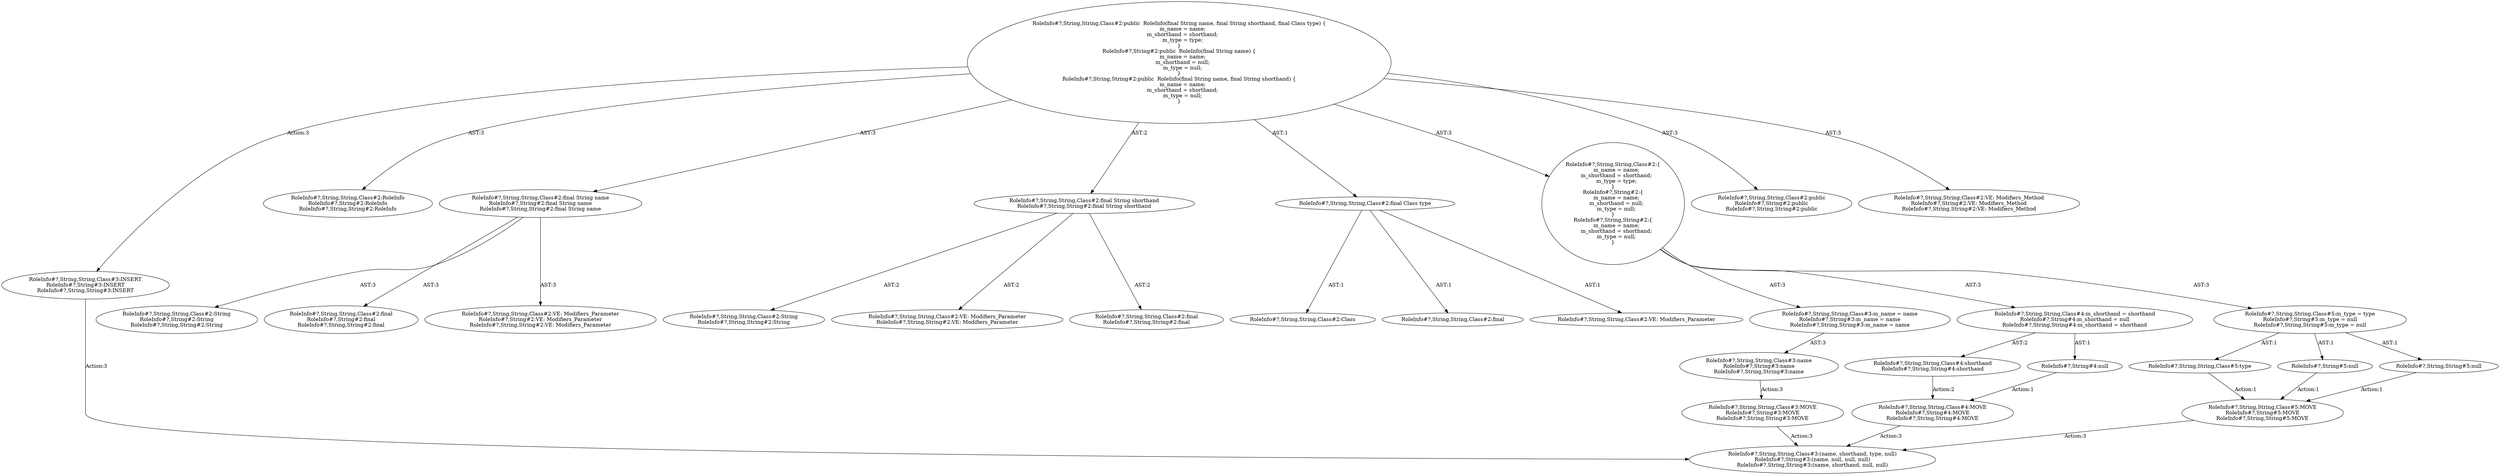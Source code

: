 digraph "Pattern" {
0 [label="RoleInfo#?,String,String,Class#3:INSERT
RoleInfo#?,String#3:INSERT
RoleInfo#?,String,String#3:INSERT" shape=ellipse]
1 [label="RoleInfo#?,String,String,Class#2:public  RoleInfo(final String name, final String shorthand, final Class type) \{
    m_name = name;
    m_shorthand = shorthand;
    m_type = type;
\}
RoleInfo#?,String#2:public  RoleInfo(final String name) \{
    m_name = name;
    m_shorthand = null;
    m_type = null;
\}
RoleInfo#?,String,String#2:public  RoleInfo(final String name, final String shorthand) \{
    m_name = name;
    m_shorthand = shorthand;
    m_type = null;
\}" shape=ellipse]
2 [label="RoleInfo#?,String,String,Class#2:RoleInfo
RoleInfo#?,String#2:RoleInfo
RoleInfo#?,String,String#2:RoleInfo" shape=ellipse]
3 [label="RoleInfo#?,String,String,Class#2:final String name
RoleInfo#?,String#2:final String name
RoleInfo#?,String,String#2:final String name" shape=ellipse]
4 [label="RoleInfo#?,String,String,Class#2:String
RoleInfo#?,String#2:String
RoleInfo#?,String,String#2:String" shape=ellipse]
5 [label="RoleInfo#?,String,String,Class#2:final
RoleInfo#?,String#2:final
RoleInfo#?,String,String#2:final" shape=ellipse]
6 [label="RoleInfo#?,String,String,Class#2:VE: Modifiers_Parameter
RoleInfo#?,String#2:VE: Modifiers_Parameter
RoleInfo#?,String,String#2:VE: Modifiers_Parameter" shape=ellipse]
7 [label="RoleInfo#?,String,String,Class#2:final String shorthand
RoleInfo#?,String,String#2:final String shorthand" shape=ellipse]
8 [label="RoleInfo#?,String,String,Class#2:String
RoleInfo#?,String,String#2:String" shape=ellipse]
9 [label="RoleInfo#?,String,String,Class#2:VE: Modifiers_Parameter
RoleInfo#?,String,String#2:VE: Modifiers_Parameter" shape=ellipse]
10 [label="RoleInfo#?,String,String,Class#2:final
RoleInfo#?,String,String#2:final" shape=ellipse]
11 [label="RoleInfo#?,String,String,Class#2:final Class type" shape=ellipse]
12 [label="RoleInfo#?,String,String,Class#2:Class" shape=ellipse]
13 [label="RoleInfo#?,String,String,Class#2:final" shape=ellipse]
14 [label="RoleInfo#?,String,String,Class#2:VE: Modifiers_Parameter" shape=ellipse]
15 [label="RoleInfo#?,String,String,Class#2:\{
    m_name = name;
    m_shorthand = shorthand;
    m_type = type;
\}
RoleInfo#?,String#2:\{
    m_name = name;
    m_shorthand = null;
    m_type = null;
\}
RoleInfo#?,String,String#2:\{
    m_name = name;
    m_shorthand = shorthand;
    m_type = null;
\}" shape=ellipse]
16 [label="RoleInfo#?,String,String,Class#3:m_name = name
RoleInfo#?,String#3:m_name = name
RoleInfo#?,String,String#3:m_name = name" shape=ellipse]
17 [label="RoleInfo#?,String,String,Class#4:m_shorthand = shorthand
RoleInfo#?,String#4:m_shorthand = null
RoleInfo#?,String,String#4:m_shorthand = shorthand" shape=ellipse]
18 [label="RoleInfo#?,String,String,Class#5:m_type = type
RoleInfo#?,String#5:m_type = null
RoleInfo#?,String,String#5:m_type = null" shape=ellipse]
19 [label="RoleInfo#?,String,String,Class#2:public
RoleInfo#?,String#2:public
RoleInfo#?,String,String#2:public" shape=ellipse]
20 [label="RoleInfo#?,String,String,Class#2:VE: Modifiers_Method
RoleInfo#?,String#2:VE: Modifiers_Method
RoleInfo#?,String,String#2:VE: Modifiers_Method" shape=ellipse]
21 [label="RoleInfo#?,String,String,Class#3:(name, shorthand, type, null)
RoleInfo#?,String#3:(name, null, null, null)
RoleInfo#?,String,String#3:(name, shorthand, null, null)" shape=ellipse]
22 [label="RoleInfo#?,String,String,Class#3:MOVE
RoleInfo#?,String#3:MOVE
RoleInfo#?,String,String#3:MOVE" shape=ellipse]
23 [label="RoleInfo#?,String,String,Class#3:name
RoleInfo#?,String#3:name
RoleInfo#?,String,String#3:name" shape=ellipse]
24 [label="RoleInfo#?,String,String,Class#4:MOVE
RoleInfo#?,String#4:MOVE
RoleInfo#?,String,String#4:MOVE" shape=ellipse]
25 [label="RoleInfo#?,String,String,Class#4:shorthand
RoleInfo#?,String,String#4:shorthand" shape=ellipse]
26 [label="RoleInfo#?,String,String,Class#5:MOVE
RoleInfo#?,String#5:MOVE
RoleInfo#?,String,String#5:MOVE" shape=ellipse]
27 [label="RoleInfo#?,String,String,Class#5:type" shape=ellipse]
28 [label="RoleInfo#?,String#5:null" shape=ellipse]
29 [label="RoleInfo#?,String#4:null" shape=ellipse]
30 [label="RoleInfo#?,String,String#5:null" shape=ellipse]
0 -> 21 [label="Action:3"];
1 -> 0 [label="Action:3"];
1 -> 2 [label="AST:3"];
1 -> 3 [label="AST:3"];
1 -> 7 [label="AST:2"];
1 -> 11 [label="AST:1"];
1 -> 15 [label="AST:3"];
1 -> 19 [label="AST:3"];
1 -> 20 [label="AST:3"];
3 -> 4 [label="AST:3"];
3 -> 5 [label="AST:3"];
3 -> 6 [label="AST:3"];
7 -> 8 [label="AST:2"];
7 -> 9 [label="AST:2"];
7 -> 10 [label="AST:2"];
11 -> 12 [label="AST:1"];
11 -> 13 [label="AST:1"];
11 -> 14 [label="AST:1"];
15 -> 16 [label="AST:3"];
15 -> 17 [label="AST:3"];
15 -> 18 [label="AST:3"];
16 -> 23 [label="AST:3"];
17 -> 25 [label="AST:2"];
17 -> 29 [label="AST:1"];
18 -> 27 [label="AST:1"];
18 -> 28 [label="AST:1"];
18 -> 30 [label="AST:1"];
22 -> 21 [label="Action:3"];
23 -> 22 [label="Action:3"];
24 -> 21 [label="Action:3"];
25 -> 24 [label="Action:2"];
26 -> 21 [label="Action:3"];
27 -> 26 [label="Action:1"];
28 -> 26 [label="Action:1"];
29 -> 24 [label="Action:1"];
30 -> 26 [label="Action:1"];
}